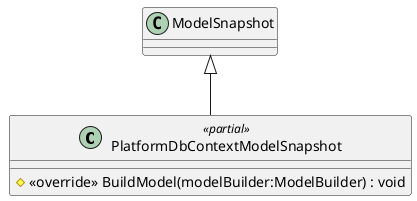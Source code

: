 @startuml
class PlatformDbContextModelSnapshot <<partial>> {
    # <<override>> BuildModel(modelBuilder:ModelBuilder) : void
}
ModelSnapshot <|-- PlatformDbContextModelSnapshot
@enduml
